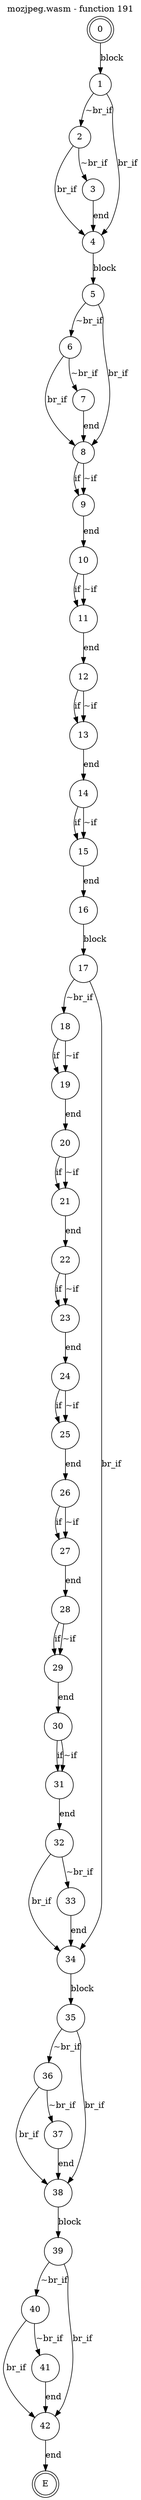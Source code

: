 digraph finite_state_machine {
    label = "mozjpeg.wasm - function 191"
    labelloc =  t
    labelfontsize = 16
    labelfontcolor = black
    labelfontname = "Helvetica"
    node [shape = doublecircle]; 0 E ;
    node [shape = circle];
    0 -> 1[label="block"];
    1 -> 2[label="~br_if"];
    1 -> 4[label="br_if"];
    2 -> 3[label="~br_if"];
    2 -> 4[label="br_if"];
    3 -> 4[label="end"];
    4 -> 5[label="block"];
    5 -> 6[label="~br_if"];
    5 -> 8[label="br_if"];
    6 -> 7[label="~br_if"];
    6 -> 8[label="br_if"];
    7 -> 8[label="end"];
    8 -> 9[label="if"];
    8 -> 9[label="~if"];
    9 -> 10[label="end"];
    10 -> 11[label="if"];
    10 -> 11[label="~if"];
    11 -> 12[label="end"];
    12 -> 13[label="if"];
    12 -> 13[label="~if"];
    13 -> 14[label="end"];
    14 -> 15[label="if"];
    14 -> 15[label="~if"];
    15 -> 16[label="end"];
    16 -> 17[label="block"];
    17 -> 18[label="~br_if"];
    17 -> 34[label="br_if"];
    18 -> 19[label="if"];
    18 -> 19[label="~if"];
    19 -> 20[label="end"];
    20 -> 21[label="if"];
    20 -> 21[label="~if"];
    21 -> 22[label="end"];
    22 -> 23[label="if"];
    22 -> 23[label="~if"];
    23 -> 24[label="end"];
    24 -> 25[label="if"];
    24 -> 25[label="~if"];
    25 -> 26[label="end"];
    26 -> 27[label="if"];
    26 -> 27[label="~if"];
    27 -> 28[label="end"];
    28 -> 29[label="if"];
    28 -> 29[label="~if"];
    29 -> 30[label="end"];
    30 -> 31[label="if"];
    30 -> 31[label="~if"];
    31 -> 32[label="end"];
    32 -> 33[label="~br_if"];
    32 -> 34[label="br_if"];
    33 -> 34[label="end"];
    34 -> 35[label="block"];
    35 -> 36[label="~br_if"];
    35 -> 38[label="br_if"];
    36 -> 37[label="~br_if"];
    36 -> 38[label="br_if"];
    37 -> 38[label="end"];
    38 -> 39[label="block"];
    39 -> 40[label="~br_if"];
    39 -> 42[label="br_if"];
    40 -> 41[label="~br_if"];
    40 -> 42[label="br_if"];
    41 -> 42[label="end"];
    42 -> E[label="end"];
}
